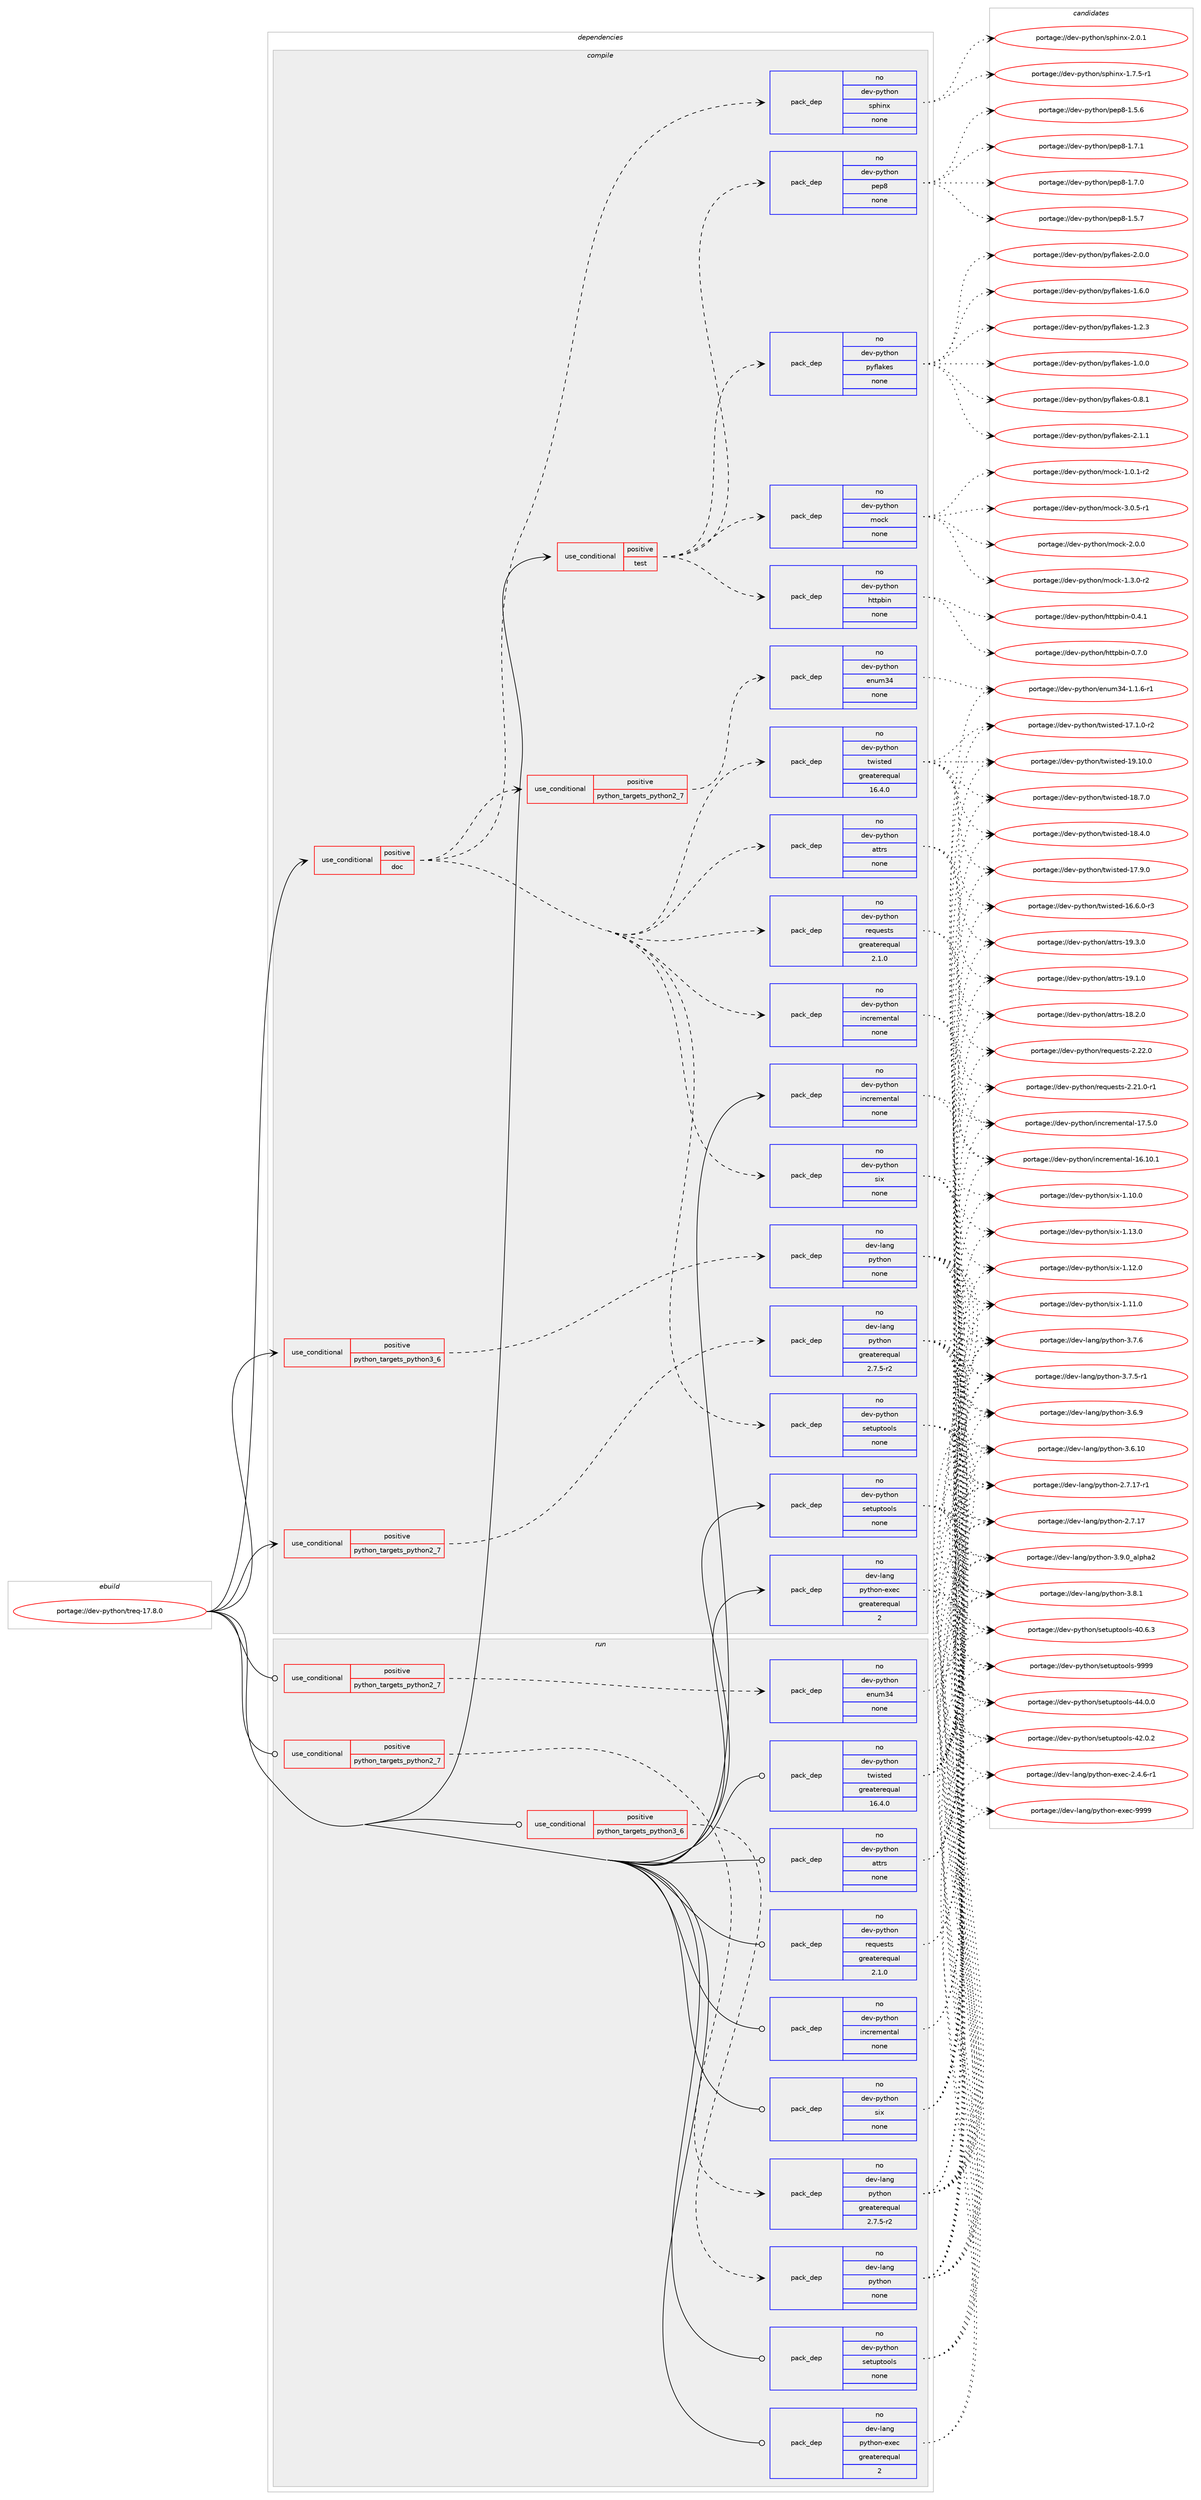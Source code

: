 digraph prolog {

# *************
# Graph options
# *************

newrank=true;
concentrate=true;
compound=true;
graph [rankdir=LR,fontname=Helvetica,fontsize=10,ranksep=1.5];#, ranksep=2.5, nodesep=0.2];
edge  [arrowhead=vee];
node  [fontname=Helvetica,fontsize=10];

# **********
# The ebuild
# **********

subgraph cluster_leftcol {
color=gray;
label=<<i>ebuild</i>>;
id [label="portage://dev-python/treq-17.8.0", color=red, width=4, href="../dev-python/treq-17.8.0.svg"];
}

# ****************
# The dependencies
# ****************

subgraph cluster_midcol {
color=gray;
label=<<i>dependencies</i>>;
subgraph cluster_compile {
fillcolor="#eeeeee";
style=filled;
label=<<i>compile</i>>;
subgraph cond104541 {
dependency421195 [label=<<TABLE BORDER="0" CELLBORDER="1" CELLSPACING="0" CELLPADDING="4"><TR><TD ROWSPAN="3" CELLPADDING="10">use_conditional</TD></TR><TR><TD>positive</TD></TR><TR><TD>doc</TD></TR></TABLE>>, shape=none, color=red];
subgraph pack311757 {
dependency421196 [label=<<TABLE BORDER="0" CELLBORDER="1" CELLSPACING="0" CELLPADDING="4" WIDTH="220"><TR><TD ROWSPAN="6" CELLPADDING="30">pack_dep</TD></TR><TR><TD WIDTH="110">no</TD></TR><TR><TD>dev-python</TD></TR><TR><TD>sphinx</TD></TR><TR><TD>none</TD></TR><TR><TD></TD></TR></TABLE>>, shape=none, color=blue];
}
dependency421195:e -> dependency421196:w [weight=20,style="dashed",arrowhead="vee"];
subgraph pack311758 {
dependency421197 [label=<<TABLE BORDER="0" CELLBORDER="1" CELLSPACING="0" CELLPADDING="4" WIDTH="220"><TR><TD ROWSPAN="6" CELLPADDING="30">pack_dep</TD></TR><TR><TD WIDTH="110">no</TD></TR><TR><TD>dev-python</TD></TR><TR><TD>setuptools</TD></TR><TR><TD>none</TD></TR><TR><TD></TD></TR></TABLE>>, shape=none, color=blue];
}
dependency421195:e -> dependency421197:w [weight=20,style="dashed",arrowhead="vee"];
subgraph pack311759 {
dependency421198 [label=<<TABLE BORDER="0" CELLBORDER="1" CELLSPACING="0" CELLPADDING="4" WIDTH="220"><TR><TD ROWSPAN="6" CELLPADDING="30">pack_dep</TD></TR><TR><TD WIDTH="110">no</TD></TR><TR><TD>dev-python</TD></TR><TR><TD>incremental</TD></TR><TR><TD>none</TD></TR><TR><TD></TD></TR></TABLE>>, shape=none, color=blue];
}
dependency421195:e -> dependency421198:w [weight=20,style="dashed",arrowhead="vee"];
subgraph cond104542 {
dependency421199 [label=<<TABLE BORDER="0" CELLBORDER="1" CELLSPACING="0" CELLPADDING="4"><TR><TD ROWSPAN="3" CELLPADDING="10">use_conditional</TD></TR><TR><TD>positive</TD></TR><TR><TD>python_targets_python2_7</TD></TR></TABLE>>, shape=none, color=red];
subgraph pack311760 {
dependency421200 [label=<<TABLE BORDER="0" CELLBORDER="1" CELLSPACING="0" CELLPADDING="4" WIDTH="220"><TR><TD ROWSPAN="6" CELLPADDING="30">pack_dep</TD></TR><TR><TD WIDTH="110">no</TD></TR><TR><TD>dev-python</TD></TR><TR><TD>enum34</TD></TR><TR><TD>none</TD></TR><TR><TD></TD></TR></TABLE>>, shape=none, color=blue];
}
dependency421199:e -> dependency421200:w [weight=20,style="dashed",arrowhead="vee"];
}
dependency421195:e -> dependency421199:w [weight=20,style="dashed",arrowhead="vee"];
subgraph pack311761 {
dependency421201 [label=<<TABLE BORDER="0" CELLBORDER="1" CELLSPACING="0" CELLPADDING="4" WIDTH="220"><TR><TD ROWSPAN="6" CELLPADDING="30">pack_dep</TD></TR><TR><TD WIDTH="110">no</TD></TR><TR><TD>dev-python</TD></TR><TR><TD>six</TD></TR><TR><TD>none</TD></TR><TR><TD></TD></TR></TABLE>>, shape=none, color=blue];
}
dependency421195:e -> dependency421201:w [weight=20,style="dashed",arrowhead="vee"];
subgraph pack311762 {
dependency421202 [label=<<TABLE BORDER="0" CELLBORDER="1" CELLSPACING="0" CELLPADDING="4" WIDTH="220"><TR><TD ROWSPAN="6" CELLPADDING="30">pack_dep</TD></TR><TR><TD WIDTH="110">no</TD></TR><TR><TD>dev-python</TD></TR><TR><TD>twisted</TD></TR><TR><TD>greaterequal</TD></TR><TR><TD>16.4.0</TD></TR></TABLE>>, shape=none, color=blue];
}
dependency421195:e -> dependency421202:w [weight=20,style="dashed",arrowhead="vee"];
subgraph pack311763 {
dependency421203 [label=<<TABLE BORDER="0" CELLBORDER="1" CELLSPACING="0" CELLPADDING="4" WIDTH="220"><TR><TD ROWSPAN="6" CELLPADDING="30">pack_dep</TD></TR><TR><TD WIDTH="110">no</TD></TR><TR><TD>dev-python</TD></TR><TR><TD>requests</TD></TR><TR><TD>greaterequal</TD></TR><TR><TD>2.1.0</TD></TR></TABLE>>, shape=none, color=blue];
}
dependency421195:e -> dependency421203:w [weight=20,style="dashed",arrowhead="vee"];
subgraph pack311764 {
dependency421204 [label=<<TABLE BORDER="0" CELLBORDER="1" CELLSPACING="0" CELLPADDING="4" WIDTH="220"><TR><TD ROWSPAN="6" CELLPADDING="30">pack_dep</TD></TR><TR><TD WIDTH="110">no</TD></TR><TR><TD>dev-python</TD></TR><TR><TD>attrs</TD></TR><TR><TD>none</TD></TR><TR><TD></TD></TR></TABLE>>, shape=none, color=blue];
}
dependency421195:e -> dependency421204:w [weight=20,style="dashed",arrowhead="vee"];
}
id:e -> dependency421195:w [weight=20,style="solid",arrowhead="vee"];
subgraph cond104543 {
dependency421205 [label=<<TABLE BORDER="0" CELLBORDER="1" CELLSPACING="0" CELLPADDING="4"><TR><TD ROWSPAN="3" CELLPADDING="10">use_conditional</TD></TR><TR><TD>positive</TD></TR><TR><TD>python_targets_python2_7</TD></TR></TABLE>>, shape=none, color=red];
subgraph pack311765 {
dependency421206 [label=<<TABLE BORDER="0" CELLBORDER="1" CELLSPACING="0" CELLPADDING="4" WIDTH="220"><TR><TD ROWSPAN="6" CELLPADDING="30">pack_dep</TD></TR><TR><TD WIDTH="110">no</TD></TR><TR><TD>dev-lang</TD></TR><TR><TD>python</TD></TR><TR><TD>greaterequal</TD></TR><TR><TD>2.7.5-r2</TD></TR></TABLE>>, shape=none, color=blue];
}
dependency421205:e -> dependency421206:w [weight=20,style="dashed",arrowhead="vee"];
}
id:e -> dependency421205:w [weight=20,style="solid",arrowhead="vee"];
subgraph cond104544 {
dependency421207 [label=<<TABLE BORDER="0" CELLBORDER="1" CELLSPACING="0" CELLPADDING="4"><TR><TD ROWSPAN="3" CELLPADDING="10">use_conditional</TD></TR><TR><TD>positive</TD></TR><TR><TD>python_targets_python3_6</TD></TR></TABLE>>, shape=none, color=red];
subgraph pack311766 {
dependency421208 [label=<<TABLE BORDER="0" CELLBORDER="1" CELLSPACING="0" CELLPADDING="4" WIDTH="220"><TR><TD ROWSPAN="6" CELLPADDING="30">pack_dep</TD></TR><TR><TD WIDTH="110">no</TD></TR><TR><TD>dev-lang</TD></TR><TR><TD>python</TD></TR><TR><TD>none</TD></TR><TR><TD></TD></TR></TABLE>>, shape=none, color=blue];
}
dependency421207:e -> dependency421208:w [weight=20,style="dashed",arrowhead="vee"];
}
id:e -> dependency421207:w [weight=20,style="solid",arrowhead="vee"];
subgraph cond104545 {
dependency421209 [label=<<TABLE BORDER="0" CELLBORDER="1" CELLSPACING="0" CELLPADDING="4"><TR><TD ROWSPAN="3" CELLPADDING="10">use_conditional</TD></TR><TR><TD>positive</TD></TR><TR><TD>test</TD></TR></TABLE>>, shape=none, color=red];
subgraph pack311767 {
dependency421210 [label=<<TABLE BORDER="0" CELLBORDER="1" CELLSPACING="0" CELLPADDING="4" WIDTH="220"><TR><TD ROWSPAN="6" CELLPADDING="30">pack_dep</TD></TR><TR><TD WIDTH="110">no</TD></TR><TR><TD>dev-python</TD></TR><TR><TD>mock</TD></TR><TR><TD>none</TD></TR><TR><TD></TD></TR></TABLE>>, shape=none, color=blue];
}
dependency421209:e -> dependency421210:w [weight=20,style="dashed",arrowhead="vee"];
subgraph pack311768 {
dependency421211 [label=<<TABLE BORDER="0" CELLBORDER="1" CELLSPACING="0" CELLPADDING="4" WIDTH="220"><TR><TD ROWSPAN="6" CELLPADDING="30">pack_dep</TD></TR><TR><TD WIDTH="110">no</TD></TR><TR><TD>dev-python</TD></TR><TR><TD>pyflakes</TD></TR><TR><TD>none</TD></TR><TR><TD></TD></TR></TABLE>>, shape=none, color=blue];
}
dependency421209:e -> dependency421211:w [weight=20,style="dashed",arrowhead="vee"];
subgraph pack311769 {
dependency421212 [label=<<TABLE BORDER="0" CELLBORDER="1" CELLSPACING="0" CELLPADDING="4" WIDTH="220"><TR><TD ROWSPAN="6" CELLPADDING="30">pack_dep</TD></TR><TR><TD WIDTH="110">no</TD></TR><TR><TD>dev-python</TD></TR><TR><TD>pep8</TD></TR><TR><TD>none</TD></TR><TR><TD></TD></TR></TABLE>>, shape=none, color=blue];
}
dependency421209:e -> dependency421212:w [weight=20,style="dashed",arrowhead="vee"];
subgraph pack311770 {
dependency421213 [label=<<TABLE BORDER="0" CELLBORDER="1" CELLSPACING="0" CELLPADDING="4" WIDTH="220"><TR><TD ROWSPAN="6" CELLPADDING="30">pack_dep</TD></TR><TR><TD WIDTH="110">no</TD></TR><TR><TD>dev-python</TD></TR><TR><TD>httpbin</TD></TR><TR><TD>none</TD></TR><TR><TD></TD></TR></TABLE>>, shape=none, color=blue];
}
dependency421209:e -> dependency421213:w [weight=20,style="dashed",arrowhead="vee"];
}
id:e -> dependency421209:w [weight=20,style="solid",arrowhead="vee"];
subgraph pack311771 {
dependency421214 [label=<<TABLE BORDER="0" CELLBORDER="1" CELLSPACING="0" CELLPADDING="4" WIDTH="220"><TR><TD ROWSPAN="6" CELLPADDING="30">pack_dep</TD></TR><TR><TD WIDTH="110">no</TD></TR><TR><TD>dev-lang</TD></TR><TR><TD>python-exec</TD></TR><TR><TD>greaterequal</TD></TR><TR><TD>2</TD></TR></TABLE>>, shape=none, color=blue];
}
id:e -> dependency421214:w [weight=20,style="solid",arrowhead="vee"];
subgraph pack311772 {
dependency421215 [label=<<TABLE BORDER="0" CELLBORDER="1" CELLSPACING="0" CELLPADDING="4" WIDTH="220"><TR><TD ROWSPAN="6" CELLPADDING="30">pack_dep</TD></TR><TR><TD WIDTH="110">no</TD></TR><TR><TD>dev-python</TD></TR><TR><TD>incremental</TD></TR><TR><TD>none</TD></TR><TR><TD></TD></TR></TABLE>>, shape=none, color=blue];
}
id:e -> dependency421215:w [weight=20,style="solid",arrowhead="vee"];
subgraph pack311773 {
dependency421216 [label=<<TABLE BORDER="0" CELLBORDER="1" CELLSPACING="0" CELLPADDING="4" WIDTH="220"><TR><TD ROWSPAN="6" CELLPADDING="30">pack_dep</TD></TR><TR><TD WIDTH="110">no</TD></TR><TR><TD>dev-python</TD></TR><TR><TD>setuptools</TD></TR><TR><TD>none</TD></TR><TR><TD></TD></TR></TABLE>>, shape=none, color=blue];
}
id:e -> dependency421216:w [weight=20,style="solid",arrowhead="vee"];
}
subgraph cluster_compileandrun {
fillcolor="#eeeeee";
style=filled;
label=<<i>compile and run</i>>;
}
subgraph cluster_run {
fillcolor="#eeeeee";
style=filled;
label=<<i>run</i>>;
subgraph cond104546 {
dependency421217 [label=<<TABLE BORDER="0" CELLBORDER="1" CELLSPACING="0" CELLPADDING="4"><TR><TD ROWSPAN="3" CELLPADDING="10">use_conditional</TD></TR><TR><TD>positive</TD></TR><TR><TD>python_targets_python2_7</TD></TR></TABLE>>, shape=none, color=red];
subgraph pack311774 {
dependency421218 [label=<<TABLE BORDER="0" CELLBORDER="1" CELLSPACING="0" CELLPADDING="4" WIDTH="220"><TR><TD ROWSPAN="6" CELLPADDING="30">pack_dep</TD></TR><TR><TD WIDTH="110">no</TD></TR><TR><TD>dev-lang</TD></TR><TR><TD>python</TD></TR><TR><TD>greaterequal</TD></TR><TR><TD>2.7.5-r2</TD></TR></TABLE>>, shape=none, color=blue];
}
dependency421217:e -> dependency421218:w [weight=20,style="dashed",arrowhead="vee"];
}
id:e -> dependency421217:w [weight=20,style="solid",arrowhead="odot"];
subgraph cond104547 {
dependency421219 [label=<<TABLE BORDER="0" CELLBORDER="1" CELLSPACING="0" CELLPADDING="4"><TR><TD ROWSPAN="3" CELLPADDING="10">use_conditional</TD></TR><TR><TD>positive</TD></TR><TR><TD>python_targets_python2_7</TD></TR></TABLE>>, shape=none, color=red];
subgraph pack311775 {
dependency421220 [label=<<TABLE BORDER="0" CELLBORDER="1" CELLSPACING="0" CELLPADDING="4" WIDTH="220"><TR><TD ROWSPAN="6" CELLPADDING="30">pack_dep</TD></TR><TR><TD WIDTH="110">no</TD></TR><TR><TD>dev-python</TD></TR><TR><TD>enum34</TD></TR><TR><TD>none</TD></TR><TR><TD></TD></TR></TABLE>>, shape=none, color=blue];
}
dependency421219:e -> dependency421220:w [weight=20,style="dashed",arrowhead="vee"];
}
id:e -> dependency421219:w [weight=20,style="solid",arrowhead="odot"];
subgraph cond104548 {
dependency421221 [label=<<TABLE BORDER="0" CELLBORDER="1" CELLSPACING="0" CELLPADDING="4"><TR><TD ROWSPAN="3" CELLPADDING="10">use_conditional</TD></TR><TR><TD>positive</TD></TR><TR><TD>python_targets_python3_6</TD></TR></TABLE>>, shape=none, color=red];
subgraph pack311776 {
dependency421222 [label=<<TABLE BORDER="0" CELLBORDER="1" CELLSPACING="0" CELLPADDING="4" WIDTH="220"><TR><TD ROWSPAN="6" CELLPADDING="30">pack_dep</TD></TR><TR><TD WIDTH="110">no</TD></TR><TR><TD>dev-lang</TD></TR><TR><TD>python</TD></TR><TR><TD>none</TD></TR><TR><TD></TD></TR></TABLE>>, shape=none, color=blue];
}
dependency421221:e -> dependency421222:w [weight=20,style="dashed",arrowhead="vee"];
}
id:e -> dependency421221:w [weight=20,style="solid",arrowhead="odot"];
subgraph pack311777 {
dependency421223 [label=<<TABLE BORDER="0" CELLBORDER="1" CELLSPACING="0" CELLPADDING="4" WIDTH="220"><TR><TD ROWSPAN="6" CELLPADDING="30">pack_dep</TD></TR><TR><TD WIDTH="110">no</TD></TR><TR><TD>dev-lang</TD></TR><TR><TD>python-exec</TD></TR><TR><TD>greaterequal</TD></TR><TR><TD>2</TD></TR></TABLE>>, shape=none, color=blue];
}
id:e -> dependency421223:w [weight=20,style="solid",arrowhead="odot"];
subgraph pack311778 {
dependency421224 [label=<<TABLE BORDER="0" CELLBORDER="1" CELLSPACING="0" CELLPADDING="4" WIDTH="220"><TR><TD ROWSPAN="6" CELLPADDING="30">pack_dep</TD></TR><TR><TD WIDTH="110">no</TD></TR><TR><TD>dev-python</TD></TR><TR><TD>attrs</TD></TR><TR><TD>none</TD></TR><TR><TD></TD></TR></TABLE>>, shape=none, color=blue];
}
id:e -> dependency421224:w [weight=20,style="solid",arrowhead="odot"];
subgraph pack311779 {
dependency421225 [label=<<TABLE BORDER="0" CELLBORDER="1" CELLSPACING="0" CELLPADDING="4" WIDTH="220"><TR><TD ROWSPAN="6" CELLPADDING="30">pack_dep</TD></TR><TR><TD WIDTH="110">no</TD></TR><TR><TD>dev-python</TD></TR><TR><TD>incremental</TD></TR><TR><TD>none</TD></TR><TR><TD></TD></TR></TABLE>>, shape=none, color=blue];
}
id:e -> dependency421225:w [weight=20,style="solid",arrowhead="odot"];
subgraph pack311780 {
dependency421226 [label=<<TABLE BORDER="0" CELLBORDER="1" CELLSPACING="0" CELLPADDING="4" WIDTH="220"><TR><TD ROWSPAN="6" CELLPADDING="30">pack_dep</TD></TR><TR><TD WIDTH="110">no</TD></TR><TR><TD>dev-python</TD></TR><TR><TD>requests</TD></TR><TR><TD>greaterequal</TD></TR><TR><TD>2.1.0</TD></TR></TABLE>>, shape=none, color=blue];
}
id:e -> dependency421226:w [weight=20,style="solid",arrowhead="odot"];
subgraph pack311781 {
dependency421227 [label=<<TABLE BORDER="0" CELLBORDER="1" CELLSPACING="0" CELLPADDING="4" WIDTH="220"><TR><TD ROWSPAN="6" CELLPADDING="30">pack_dep</TD></TR><TR><TD WIDTH="110">no</TD></TR><TR><TD>dev-python</TD></TR><TR><TD>setuptools</TD></TR><TR><TD>none</TD></TR><TR><TD></TD></TR></TABLE>>, shape=none, color=blue];
}
id:e -> dependency421227:w [weight=20,style="solid",arrowhead="odot"];
subgraph pack311782 {
dependency421228 [label=<<TABLE BORDER="0" CELLBORDER="1" CELLSPACING="0" CELLPADDING="4" WIDTH="220"><TR><TD ROWSPAN="6" CELLPADDING="30">pack_dep</TD></TR><TR><TD WIDTH="110">no</TD></TR><TR><TD>dev-python</TD></TR><TR><TD>six</TD></TR><TR><TD>none</TD></TR><TR><TD></TD></TR></TABLE>>, shape=none, color=blue];
}
id:e -> dependency421228:w [weight=20,style="solid",arrowhead="odot"];
subgraph pack311783 {
dependency421229 [label=<<TABLE BORDER="0" CELLBORDER="1" CELLSPACING="0" CELLPADDING="4" WIDTH="220"><TR><TD ROWSPAN="6" CELLPADDING="30">pack_dep</TD></TR><TR><TD WIDTH="110">no</TD></TR><TR><TD>dev-python</TD></TR><TR><TD>twisted</TD></TR><TR><TD>greaterequal</TD></TR><TR><TD>16.4.0</TD></TR></TABLE>>, shape=none, color=blue];
}
id:e -> dependency421229:w [weight=20,style="solid",arrowhead="odot"];
}
}

# **************
# The candidates
# **************

subgraph cluster_choices {
rank=same;
color=gray;
label=<<i>candidates</i>>;

subgraph choice311757 {
color=black;
nodesep=1;
choice1001011184511212111610411111047115112104105110120455046484649 [label="portage://dev-python/sphinx-2.0.1", color=red, width=4,href="../dev-python/sphinx-2.0.1.svg"];
choice10010111845112121116104111110471151121041051101204549465546534511449 [label="portage://dev-python/sphinx-1.7.5-r1", color=red, width=4,href="../dev-python/sphinx-1.7.5-r1.svg"];
dependency421196:e -> choice1001011184511212111610411111047115112104105110120455046484649:w [style=dotted,weight="100"];
dependency421196:e -> choice10010111845112121116104111110471151121041051101204549465546534511449:w [style=dotted,weight="100"];
}
subgraph choice311758 {
color=black;
nodesep=1;
choice10010111845112121116104111110471151011161171121161111111081154557575757 [label="portage://dev-python/setuptools-9999", color=red, width=4,href="../dev-python/setuptools-9999.svg"];
choice100101118451121211161041111104711510111611711211611111110811545525246484648 [label="portage://dev-python/setuptools-44.0.0", color=red, width=4,href="../dev-python/setuptools-44.0.0.svg"];
choice100101118451121211161041111104711510111611711211611111110811545525046484650 [label="portage://dev-python/setuptools-42.0.2", color=red, width=4,href="../dev-python/setuptools-42.0.2.svg"];
choice100101118451121211161041111104711510111611711211611111110811545524846544651 [label="portage://dev-python/setuptools-40.6.3", color=red, width=4,href="../dev-python/setuptools-40.6.3.svg"];
dependency421197:e -> choice10010111845112121116104111110471151011161171121161111111081154557575757:w [style=dotted,weight="100"];
dependency421197:e -> choice100101118451121211161041111104711510111611711211611111110811545525246484648:w [style=dotted,weight="100"];
dependency421197:e -> choice100101118451121211161041111104711510111611711211611111110811545525046484650:w [style=dotted,weight="100"];
dependency421197:e -> choice100101118451121211161041111104711510111611711211611111110811545524846544651:w [style=dotted,weight="100"];
}
subgraph choice311759 {
color=black;
nodesep=1;
choice1001011184511212111610411111047105110991141011091011101169710845495546534648 [label="portage://dev-python/incremental-17.5.0", color=red, width=4,href="../dev-python/incremental-17.5.0.svg"];
choice100101118451121211161041111104710511099114101109101110116971084549544649484649 [label="portage://dev-python/incremental-16.10.1", color=red, width=4,href="../dev-python/incremental-16.10.1.svg"];
dependency421198:e -> choice1001011184511212111610411111047105110991141011091011101169710845495546534648:w [style=dotted,weight="100"];
dependency421198:e -> choice100101118451121211161041111104710511099114101109101110116971084549544649484649:w [style=dotted,weight="100"];
}
subgraph choice311760 {
color=black;
nodesep=1;
choice100101118451121211161041111104710111011710951524549464946544511449 [label="portage://dev-python/enum34-1.1.6-r1", color=red, width=4,href="../dev-python/enum34-1.1.6-r1.svg"];
dependency421200:e -> choice100101118451121211161041111104710111011710951524549464946544511449:w [style=dotted,weight="100"];
}
subgraph choice311761 {
color=black;
nodesep=1;
choice100101118451121211161041111104711510512045494649514648 [label="portage://dev-python/six-1.13.0", color=red, width=4,href="../dev-python/six-1.13.0.svg"];
choice100101118451121211161041111104711510512045494649504648 [label="portage://dev-python/six-1.12.0", color=red, width=4,href="../dev-python/six-1.12.0.svg"];
choice100101118451121211161041111104711510512045494649494648 [label="portage://dev-python/six-1.11.0", color=red, width=4,href="../dev-python/six-1.11.0.svg"];
choice100101118451121211161041111104711510512045494649484648 [label="portage://dev-python/six-1.10.0", color=red, width=4,href="../dev-python/six-1.10.0.svg"];
dependency421201:e -> choice100101118451121211161041111104711510512045494649514648:w [style=dotted,weight="100"];
dependency421201:e -> choice100101118451121211161041111104711510512045494649504648:w [style=dotted,weight="100"];
dependency421201:e -> choice100101118451121211161041111104711510512045494649494648:w [style=dotted,weight="100"];
dependency421201:e -> choice100101118451121211161041111104711510512045494649484648:w [style=dotted,weight="100"];
}
subgraph choice311762 {
color=black;
nodesep=1;
choice10010111845112121116104111110471161191051151161011004549574649484648 [label="portage://dev-python/twisted-19.10.0", color=red, width=4,href="../dev-python/twisted-19.10.0.svg"];
choice100101118451121211161041111104711611910511511610110045495646554648 [label="portage://dev-python/twisted-18.7.0", color=red, width=4,href="../dev-python/twisted-18.7.0.svg"];
choice100101118451121211161041111104711611910511511610110045495646524648 [label="portage://dev-python/twisted-18.4.0", color=red, width=4,href="../dev-python/twisted-18.4.0.svg"];
choice100101118451121211161041111104711611910511511610110045495546574648 [label="portage://dev-python/twisted-17.9.0", color=red, width=4,href="../dev-python/twisted-17.9.0.svg"];
choice1001011184511212111610411111047116119105115116101100454955464946484511450 [label="portage://dev-python/twisted-17.1.0-r2", color=red, width=4,href="../dev-python/twisted-17.1.0-r2.svg"];
choice1001011184511212111610411111047116119105115116101100454954465446484511451 [label="portage://dev-python/twisted-16.6.0-r3", color=red, width=4,href="../dev-python/twisted-16.6.0-r3.svg"];
dependency421202:e -> choice10010111845112121116104111110471161191051151161011004549574649484648:w [style=dotted,weight="100"];
dependency421202:e -> choice100101118451121211161041111104711611910511511610110045495646554648:w [style=dotted,weight="100"];
dependency421202:e -> choice100101118451121211161041111104711611910511511610110045495646524648:w [style=dotted,weight="100"];
dependency421202:e -> choice100101118451121211161041111104711611910511511610110045495546574648:w [style=dotted,weight="100"];
dependency421202:e -> choice1001011184511212111610411111047116119105115116101100454955464946484511450:w [style=dotted,weight="100"];
dependency421202:e -> choice1001011184511212111610411111047116119105115116101100454954465446484511451:w [style=dotted,weight="100"];
}
subgraph choice311763 {
color=black;
nodesep=1;
choice100101118451121211161041111104711410111311710111511611545504650504648 [label="portage://dev-python/requests-2.22.0", color=red, width=4,href="../dev-python/requests-2.22.0.svg"];
choice1001011184511212111610411111047114101113117101115116115455046504946484511449 [label="portage://dev-python/requests-2.21.0-r1", color=red, width=4,href="../dev-python/requests-2.21.0-r1.svg"];
dependency421203:e -> choice100101118451121211161041111104711410111311710111511611545504650504648:w [style=dotted,weight="100"];
dependency421203:e -> choice1001011184511212111610411111047114101113117101115116115455046504946484511449:w [style=dotted,weight="100"];
}
subgraph choice311764 {
color=black;
nodesep=1;
choice10010111845112121116104111110479711611611411545495746514648 [label="portage://dev-python/attrs-19.3.0", color=red, width=4,href="../dev-python/attrs-19.3.0.svg"];
choice10010111845112121116104111110479711611611411545495746494648 [label="portage://dev-python/attrs-19.1.0", color=red, width=4,href="../dev-python/attrs-19.1.0.svg"];
choice10010111845112121116104111110479711611611411545495646504648 [label="portage://dev-python/attrs-18.2.0", color=red, width=4,href="../dev-python/attrs-18.2.0.svg"];
dependency421204:e -> choice10010111845112121116104111110479711611611411545495746514648:w [style=dotted,weight="100"];
dependency421204:e -> choice10010111845112121116104111110479711611611411545495746494648:w [style=dotted,weight="100"];
dependency421204:e -> choice10010111845112121116104111110479711611611411545495646504648:w [style=dotted,weight="100"];
}
subgraph choice311765 {
color=black;
nodesep=1;
choice10010111845108971101034711212111610411111045514657464895971081121049750 [label="portage://dev-lang/python-3.9.0_alpha2", color=red, width=4,href="../dev-lang/python-3.9.0_alpha2.svg"];
choice100101118451089711010347112121116104111110455146564649 [label="portage://dev-lang/python-3.8.1", color=red, width=4,href="../dev-lang/python-3.8.1.svg"];
choice100101118451089711010347112121116104111110455146554654 [label="portage://dev-lang/python-3.7.6", color=red, width=4,href="../dev-lang/python-3.7.6.svg"];
choice1001011184510897110103471121211161041111104551465546534511449 [label="portage://dev-lang/python-3.7.5-r1", color=red, width=4,href="../dev-lang/python-3.7.5-r1.svg"];
choice100101118451089711010347112121116104111110455146544657 [label="portage://dev-lang/python-3.6.9", color=red, width=4,href="../dev-lang/python-3.6.9.svg"];
choice10010111845108971101034711212111610411111045514654464948 [label="portage://dev-lang/python-3.6.10", color=red, width=4,href="../dev-lang/python-3.6.10.svg"];
choice100101118451089711010347112121116104111110455046554649554511449 [label="portage://dev-lang/python-2.7.17-r1", color=red, width=4,href="../dev-lang/python-2.7.17-r1.svg"];
choice10010111845108971101034711212111610411111045504655464955 [label="portage://dev-lang/python-2.7.17", color=red, width=4,href="../dev-lang/python-2.7.17.svg"];
dependency421206:e -> choice10010111845108971101034711212111610411111045514657464895971081121049750:w [style=dotted,weight="100"];
dependency421206:e -> choice100101118451089711010347112121116104111110455146564649:w [style=dotted,weight="100"];
dependency421206:e -> choice100101118451089711010347112121116104111110455146554654:w [style=dotted,weight="100"];
dependency421206:e -> choice1001011184510897110103471121211161041111104551465546534511449:w [style=dotted,weight="100"];
dependency421206:e -> choice100101118451089711010347112121116104111110455146544657:w [style=dotted,weight="100"];
dependency421206:e -> choice10010111845108971101034711212111610411111045514654464948:w [style=dotted,weight="100"];
dependency421206:e -> choice100101118451089711010347112121116104111110455046554649554511449:w [style=dotted,weight="100"];
dependency421206:e -> choice10010111845108971101034711212111610411111045504655464955:w [style=dotted,weight="100"];
}
subgraph choice311766 {
color=black;
nodesep=1;
choice10010111845108971101034711212111610411111045514657464895971081121049750 [label="portage://dev-lang/python-3.9.0_alpha2", color=red, width=4,href="../dev-lang/python-3.9.0_alpha2.svg"];
choice100101118451089711010347112121116104111110455146564649 [label="portage://dev-lang/python-3.8.1", color=red, width=4,href="../dev-lang/python-3.8.1.svg"];
choice100101118451089711010347112121116104111110455146554654 [label="portage://dev-lang/python-3.7.6", color=red, width=4,href="../dev-lang/python-3.7.6.svg"];
choice1001011184510897110103471121211161041111104551465546534511449 [label="portage://dev-lang/python-3.7.5-r1", color=red, width=4,href="../dev-lang/python-3.7.5-r1.svg"];
choice100101118451089711010347112121116104111110455146544657 [label="portage://dev-lang/python-3.6.9", color=red, width=4,href="../dev-lang/python-3.6.9.svg"];
choice10010111845108971101034711212111610411111045514654464948 [label="portage://dev-lang/python-3.6.10", color=red, width=4,href="../dev-lang/python-3.6.10.svg"];
choice100101118451089711010347112121116104111110455046554649554511449 [label="portage://dev-lang/python-2.7.17-r1", color=red, width=4,href="../dev-lang/python-2.7.17-r1.svg"];
choice10010111845108971101034711212111610411111045504655464955 [label="portage://dev-lang/python-2.7.17", color=red, width=4,href="../dev-lang/python-2.7.17.svg"];
dependency421208:e -> choice10010111845108971101034711212111610411111045514657464895971081121049750:w [style=dotted,weight="100"];
dependency421208:e -> choice100101118451089711010347112121116104111110455146564649:w [style=dotted,weight="100"];
dependency421208:e -> choice100101118451089711010347112121116104111110455146554654:w [style=dotted,weight="100"];
dependency421208:e -> choice1001011184510897110103471121211161041111104551465546534511449:w [style=dotted,weight="100"];
dependency421208:e -> choice100101118451089711010347112121116104111110455146544657:w [style=dotted,weight="100"];
dependency421208:e -> choice10010111845108971101034711212111610411111045514654464948:w [style=dotted,weight="100"];
dependency421208:e -> choice100101118451089711010347112121116104111110455046554649554511449:w [style=dotted,weight="100"];
dependency421208:e -> choice10010111845108971101034711212111610411111045504655464955:w [style=dotted,weight="100"];
}
subgraph choice311767 {
color=black;
nodesep=1;
choice1001011184511212111610411111047109111991074551464846534511449 [label="portage://dev-python/mock-3.0.5-r1", color=red, width=4,href="../dev-python/mock-3.0.5-r1.svg"];
choice100101118451121211161041111104710911199107455046484648 [label="portage://dev-python/mock-2.0.0", color=red, width=4,href="../dev-python/mock-2.0.0.svg"];
choice1001011184511212111610411111047109111991074549465146484511450 [label="portage://dev-python/mock-1.3.0-r2", color=red, width=4,href="../dev-python/mock-1.3.0-r2.svg"];
choice1001011184511212111610411111047109111991074549464846494511450 [label="portage://dev-python/mock-1.0.1-r2", color=red, width=4,href="../dev-python/mock-1.0.1-r2.svg"];
dependency421210:e -> choice1001011184511212111610411111047109111991074551464846534511449:w [style=dotted,weight="100"];
dependency421210:e -> choice100101118451121211161041111104710911199107455046484648:w [style=dotted,weight="100"];
dependency421210:e -> choice1001011184511212111610411111047109111991074549465146484511450:w [style=dotted,weight="100"];
dependency421210:e -> choice1001011184511212111610411111047109111991074549464846494511450:w [style=dotted,weight="100"];
}
subgraph choice311768 {
color=black;
nodesep=1;
choice100101118451121211161041111104711212110210897107101115455046494649 [label="portage://dev-python/pyflakes-2.1.1", color=red, width=4,href="../dev-python/pyflakes-2.1.1.svg"];
choice100101118451121211161041111104711212110210897107101115455046484648 [label="portage://dev-python/pyflakes-2.0.0", color=red, width=4,href="../dev-python/pyflakes-2.0.0.svg"];
choice100101118451121211161041111104711212110210897107101115454946544648 [label="portage://dev-python/pyflakes-1.6.0", color=red, width=4,href="../dev-python/pyflakes-1.6.0.svg"];
choice100101118451121211161041111104711212110210897107101115454946504651 [label="portage://dev-python/pyflakes-1.2.3", color=red, width=4,href="../dev-python/pyflakes-1.2.3.svg"];
choice100101118451121211161041111104711212110210897107101115454946484648 [label="portage://dev-python/pyflakes-1.0.0", color=red, width=4,href="../dev-python/pyflakes-1.0.0.svg"];
choice100101118451121211161041111104711212110210897107101115454846564649 [label="portage://dev-python/pyflakes-0.8.1", color=red, width=4,href="../dev-python/pyflakes-0.8.1.svg"];
dependency421211:e -> choice100101118451121211161041111104711212110210897107101115455046494649:w [style=dotted,weight="100"];
dependency421211:e -> choice100101118451121211161041111104711212110210897107101115455046484648:w [style=dotted,weight="100"];
dependency421211:e -> choice100101118451121211161041111104711212110210897107101115454946544648:w [style=dotted,weight="100"];
dependency421211:e -> choice100101118451121211161041111104711212110210897107101115454946504651:w [style=dotted,weight="100"];
dependency421211:e -> choice100101118451121211161041111104711212110210897107101115454946484648:w [style=dotted,weight="100"];
dependency421211:e -> choice100101118451121211161041111104711212110210897107101115454846564649:w [style=dotted,weight="100"];
}
subgraph choice311769 {
color=black;
nodesep=1;
choice100101118451121211161041111104711210111256454946554649 [label="portage://dev-python/pep8-1.7.1", color=red, width=4,href="../dev-python/pep8-1.7.1.svg"];
choice100101118451121211161041111104711210111256454946554648 [label="portage://dev-python/pep8-1.7.0", color=red, width=4,href="../dev-python/pep8-1.7.0.svg"];
choice100101118451121211161041111104711210111256454946534655 [label="portage://dev-python/pep8-1.5.7", color=red, width=4,href="../dev-python/pep8-1.5.7.svg"];
choice100101118451121211161041111104711210111256454946534654 [label="portage://dev-python/pep8-1.5.6", color=red, width=4,href="../dev-python/pep8-1.5.6.svg"];
dependency421212:e -> choice100101118451121211161041111104711210111256454946554649:w [style=dotted,weight="100"];
dependency421212:e -> choice100101118451121211161041111104711210111256454946554648:w [style=dotted,weight="100"];
dependency421212:e -> choice100101118451121211161041111104711210111256454946534655:w [style=dotted,weight="100"];
dependency421212:e -> choice100101118451121211161041111104711210111256454946534654:w [style=dotted,weight="100"];
}
subgraph choice311770 {
color=black;
nodesep=1;
choice100101118451121211161041111104710411611611298105110454846554648 [label="portage://dev-python/httpbin-0.7.0", color=red, width=4,href="../dev-python/httpbin-0.7.0.svg"];
choice100101118451121211161041111104710411611611298105110454846524649 [label="portage://dev-python/httpbin-0.4.1", color=red, width=4,href="../dev-python/httpbin-0.4.1.svg"];
dependency421213:e -> choice100101118451121211161041111104710411611611298105110454846554648:w [style=dotted,weight="100"];
dependency421213:e -> choice100101118451121211161041111104710411611611298105110454846524649:w [style=dotted,weight="100"];
}
subgraph choice311771 {
color=black;
nodesep=1;
choice10010111845108971101034711212111610411111045101120101994557575757 [label="portage://dev-lang/python-exec-9999", color=red, width=4,href="../dev-lang/python-exec-9999.svg"];
choice10010111845108971101034711212111610411111045101120101994550465246544511449 [label="portage://dev-lang/python-exec-2.4.6-r1", color=red, width=4,href="../dev-lang/python-exec-2.4.6-r1.svg"];
dependency421214:e -> choice10010111845108971101034711212111610411111045101120101994557575757:w [style=dotted,weight="100"];
dependency421214:e -> choice10010111845108971101034711212111610411111045101120101994550465246544511449:w [style=dotted,weight="100"];
}
subgraph choice311772 {
color=black;
nodesep=1;
choice1001011184511212111610411111047105110991141011091011101169710845495546534648 [label="portage://dev-python/incremental-17.5.0", color=red, width=4,href="../dev-python/incremental-17.5.0.svg"];
choice100101118451121211161041111104710511099114101109101110116971084549544649484649 [label="portage://dev-python/incremental-16.10.1", color=red, width=4,href="../dev-python/incremental-16.10.1.svg"];
dependency421215:e -> choice1001011184511212111610411111047105110991141011091011101169710845495546534648:w [style=dotted,weight="100"];
dependency421215:e -> choice100101118451121211161041111104710511099114101109101110116971084549544649484649:w [style=dotted,weight="100"];
}
subgraph choice311773 {
color=black;
nodesep=1;
choice10010111845112121116104111110471151011161171121161111111081154557575757 [label="portage://dev-python/setuptools-9999", color=red, width=4,href="../dev-python/setuptools-9999.svg"];
choice100101118451121211161041111104711510111611711211611111110811545525246484648 [label="portage://dev-python/setuptools-44.0.0", color=red, width=4,href="../dev-python/setuptools-44.0.0.svg"];
choice100101118451121211161041111104711510111611711211611111110811545525046484650 [label="portage://dev-python/setuptools-42.0.2", color=red, width=4,href="../dev-python/setuptools-42.0.2.svg"];
choice100101118451121211161041111104711510111611711211611111110811545524846544651 [label="portage://dev-python/setuptools-40.6.3", color=red, width=4,href="../dev-python/setuptools-40.6.3.svg"];
dependency421216:e -> choice10010111845112121116104111110471151011161171121161111111081154557575757:w [style=dotted,weight="100"];
dependency421216:e -> choice100101118451121211161041111104711510111611711211611111110811545525246484648:w [style=dotted,weight="100"];
dependency421216:e -> choice100101118451121211161041111104711510111611711211611111110811545525046484650:w [style=dotted,weight="100"];
dependency421216:e -> choice100101118451121211161041111104711510111611711211611111110811545524846544651:w [style=dotted,weight="100"];
}
subgraph choice311774 {
color=black;
nodesep=1;
choice10010111845108971101034711212111610411111045514657464895971081121049750 [label="portage://dev-lang/python-3.9.0_alpha2", color=red, width=4,href="../dev-lang/python-3.9.0_alpha2.svg"];
choice100101118451089711010347112121116104111110455146564649 [label="portage://dev-lang/python-3.8.1", color=red, width=4,href="../dev-lang/python-3.8.1.svg"];
choice100101118451089711010347112121116104111110455146554654 [label="portage://dev-lang/python-3.7.6", color=red, width=4,href="../dev-lang/python-3.7.6.svg"];
choice1001011184510897110103471121211161041111104551465546534511449 [label="portage://dev-lang/python-3.7.5-r1", color=red, width=4,href="../dev-lang/python-3.7.5-r1.svg"];
choice100101118451089711010347112121116104111110455146544657 [label="portage://dev-lang/python-3.6.9", color=red, width=4,href="../dev-lang/python-3.6.9.svg"];
choice10010111845108971101034711212111610411111045514654464948 [label="portage://dev-lang/python-3.6.10", color=red, width=4,href="../dev-lang/python-3.6.10.svg"];
choice100101118451089711010347112121116104111110455046554649554511449 [label="portage://dev-lang/python-2.7.17-r1", color=red, width=4,href="../dev-lang/python-2.7.17-r1.svg"];
choice10010111845108971101034711212111610411111045504655464955 [label="portage://dev-lang/python-2.7.17", color=red, width=4,href="../dev-lang/python-2.7.17.svg"];
dependency421218:e -> choice10010111845108971101034711212111610411111045514657464895971081121049750:w [style=dotted,weight="100"];
dependency421218:e -> choice100101118451089711010347112121116104111110455146564649:w [style=dotted,weight="100"];
dependency421218:e -> choice100101118451089711010347112121116104111110455146554654:w [style=dotted,weight="100"];
dependency421218:e -> choice1001011184510897110103471121211161041111104551465546534511449:w [style=dotted,weight="100"];
dependency421218:e -> choice100101118451089711010347112121116104111110455146544657:w [style=dotted,weight="100"];
dependency421218:e -> choice10010111845108971101034711212111610411111045514654464948:w [style=dotted,weight="100"];
dependency421218:e -> choice100101118451089711010347112121116104111110455046554649554511449:w [style=dotted,weight="100"];
dependency421218:e -> choice10010111845108971101034711212111610411111045504655464955:w [style=dotted,weight="100"];
}
subgraph choice311775 {
color=black;
nodesep=1;
choice100101118451121211161041111104710111011710951524549464946544511449 [label="portage://dev-python/enum34-1.1.6-r1", color=red, width=4,href="../dev-python/enum34-1.1.6-r1.svg"];
dependency421220:e -> choice100101118451121211161041111104710111011710951524549464946544511449:w [style=dotted,weight="100"];
}
subgraph choice311776 {
color=black;
nodesep=1;
choice10010111845108971101034711212111610411111045514657464895971081121049750 [label="portage://dev-lang/python-3.9.0_alpha2", color=red, width=4,href="../dev-lang/python-3.9.0_alpha2.svg"];
choice100101118451089711010347112121116104111110455146564649 [label="portage://dev-lang/python-3.8.1", color=red, width=4,href="../dev-lang/python-3.8.1.svg"];
choice100101118451089711010347112121116104111110455146554654 [label="portage://dev-lang/python-3.7.6", color=red, width=4,href="../dev-lang/python-3.7.6.svg"];
choice1001011184510897110103471121211161041111104551465546534511449 [label="portage://dev-lang/python-3.7.5-r1", color=red, width=4,href="../dev-lang/python-3.7.5-r1.svg"];
choice100101118451089711010347112121116104111110455146544657 [label="portage://dev-lang/python-3.6.9", color=red, width=4,href="../dev-lang/python-3.6.9.svg"];
choice10010111845108971101034711212111610411111045514654464948 [label="portage://dev-lang/python-3.6.10", color=red, width=4,href="../dev-lang/python-3.6.10.svg"];
choice100101118451089711010347112121116104111110455046554649554511449 [label="portage://dev-lang/python-2.7.17-r1", color=red, width=4,href="../dev-lang/python-2.7.17-r1.svg"];
choice10010111845108971101034711212111610411111045504655464955 [label="portage://dev-lang/python-2.7.17", color=red, width=4,href="../dev-lang/python-2.7.17.svg"];
dependency421222:e -> choice10010111845108971101034711212111610411111045514657464895971081121049750:w [style=dotted,weight="100"];
dependency421222:e -> choice100101118451089711010347112121116104111110455146564649:w [style=dotted,weight="100"];
dependency421222:e -> choice100101118451089711010347112121116104111110455146554654:w [style=dotted,weight="100"];
dependency421222:e -> choice1001011184510897110103471121211161041111104551465546534511449:w [style=dotted,weight="100"];
dependency421222:e -> choice100101118451089711010347112121116104111110455146544657:w [style=dotted,weight="100"];
dependency421222:e -> choice10010111845108971101034711212111610411111045514654464948:w [style=dotted,weight="100"];
dependency421222:e -> choice100101118451089711010347112121116104111110455046554649554511449:w [style=dotted,weight="100"];
dependency421222:e -> choice10010111845108971101034711212111610411111045504655464955:w [style=dotted,weight="100"];
}
subgraph choice311777 {
color=black;
nodesep=1;
choice10010111845108971101034711212111610411111045101120101994557575757 [label="portage://dev-lang/python-exec-9999", color=red, width=4,href="../dev-lang/python-exec-9999.svg"];
choice10010111845108971101034711212111610411111045101120101994550465246544511449 [label="portage://dev-lang/python-exec-2.4.6-r1", color=red, width=4,href="../dev-lang/python-exec-2.4.6-r1.svg"];
dependency421223:e -> choice10010111845108971101034711212111610411111045101120101994557575757:w [style=dotted,weight="100"];
dependency421223:e -> choice10010111845108971101034711212111610411111045101120101994550465246544511449:w [style=dotted,weight="100"];
}
subgraph choice311778 {
color=black;
nodesep=1;
choice10010111845112121116104111110479711611611411545495746514648 [label="portage://dev-python/attrs-19.3.0", color=red, width=4,href="../dev-python/attrs-19.3.0.svg"];
choice10010111845112121116104111110479711611611411545495746494648 [label="portage://dev-python/attrs-19.1.0", color=red, width=4,href="../dev-python/attrs-19.1.0.svg"];
choice10010111845112121116104111110479711611611411545495646504648 [label="portage://dev-python/attrs-18.2.0", color=red, width=4,href="../dev-python/attrs-18.2.0.svg"];
dependency421224:e -> choice10010111845112121116104111110479711611611411545495746514648:w [style=dotted,weight="100"];
dependency421224:e -> choice10010111845112121116104111110479711611611411545495746494648:w [style=dotted,weight="100"];
dependency421224:e -> choice10010111845112121116104111110479711611611411545495646504648:w [style=dotted,weight="100"];
}
subgraph choice311779 {
color=black;
nodesep=1;
choice1001011184511212111610411111047105110991141011091011101169710845495546534648 [label="portage://dev-python/incremental-17.5.0", color=red, width=4,href="../dev-python/incremental-17.5.0.svg"];
choice100101118451121211161041111104710511099114101109101110116971084549544649484649 [label="portage://dev-python/incremental-16.10.1", color=red, width=4,href="../dev-python/incremental-16.10.1.svg"];
dependency421225:e -> choice1001011184511212111610411111047105110991141011091011101169710845495546534648:w [style=dotted,weight="100"];
dependency421225:e -> choice100101118451121211161041111104710511099114101109101110116971084549544649484649:w [style=dotted,weight="100"];
}
subgraph choice311780 {
color=black;
nodesep=1;
choice100101118451121211161041111104711410111311710111511611545504650504648 [label="portage://dev-python/requests-2.22.0", color=red, width=4,href="../dev-python/requests-2.22.0.svg"];
choice1001011184511212111610411111047114101113117101115116115455046504946484511449 [label="portage://dev-python/requests-2.21.0-r1", color=red, width=4,href="../dev-python/requests-2.21.0-r1.svg"];
dependency421226:e -> choice100101118451121211161041111104711410111311710111511611545504650504648:w [style=dotted,weight="100"];
dependency421226:e -> choice1001011184511212111610411111047114101113117101115116115455046504946484511449:w [style=dotted,weight="100"];
}
subgraph choice311781 {
color=black;
nodesep=1;
choice10010111845112121116104111110471151011161171121161111111081154557575757 [label="portage://dev-python/setuptools-9999", color=red, width=4,href="../dev-python/setuptools-9999.svg"];
choice100101118451121211161041111104711510111611711211611111110811545525246484648 [label="portage://dev-python/setuptools-44.0.0", color=red, width=4,href="../dev-python/setuptools-44.0.0.svg"];
choice100101118451121211161041111104711510111611711211611111110811545525046484650 [label="portage://dev-python/setuptools-42.0.2", color=red, width=4,href="../dev-python/setuptools-42.0.2.svg"];
choice100101118451121211161041111104711510111611711211611111110811545524846544651 [label="portage://dev-python/setuptools-40.6.3", color=red, width=4,href="../dev-python/setuptools-40.6.3.svg"];
dependency421227:e -> choice10010111845112121116104111110471151011161171121161111111081154557575757:w [style=dotted,weight="100"];
dependency421227:e -> choice100101118451121211161041111104711510111611711211611111110811545525246484648:w [style=dotted,weight="100"];
dependency421227:e -> choice100101118451121211161041111104711510111611711211611111110811545525046484650:w [style=dotted,weight="100"];
dependency421227:e -> choice100101118451121211161041111104711510111611711211611111110811545524846544651:w [style=dotted,weight="100"];
}
subgraph choice311782 {
color=black;
nodesep=1;
choice100101118451121211161041111104711510512045494649514648 [label="portage://dev-python/six-1.13.0", color=red, width=4,href="../dev-python/six-1.13.0.svg"];
choice100101118451121211161041111104711510512045494649504648 [label="portage://dev-python/six-1.12.0", color=red, width=4,href="../dev-python/six-1.12.0.svg"];
choice100101118451121211161041111104711510512045494649494648 [label="portage://dev-python/six-1.11.0", color=red, width=4,href="../dev-python/six-1.11.0.svg"];
choice100101118451121211161041111104711510512045494649484648 [label="portage://dev-python/six-1.10.0", color=red, width=4,href="../dev-python/six-1.10.0.svg"];
dependency421228:e -> choice100101118451121211161041111104711510512045494649514648:w [style=dotted,weight="100"];
dependency421228:e -> choice100101118451121211161041111104711510512045494649504648:w [style=dotted,weight="100"];
dependency421228:e -> choice100101118451121211161041111104711510512045494649494648:w [style=dotted,weight="100"];
dependency421228:e -> choice100101118451121211161041111104711510512045494649484648:w [style=dotted,weight="100"];
}
subgraph choice311783 {
color=black;
nodesep=1;
choice10010111845112121116104111110471161191051151161011004549574649484648 [label="portage://dev-python/twisted-19.10.0", color=red, width=4,href="../dev-python/twisted-19.10.0.svg"];
choice100101118451121211161041111104711611910511511610110045495646554648 [label="portage://dev-python/twisted-18.7.0", color=red, width=4,href="../dev-python/twisted-18.7.0.svg"];
choice100101118451121211161041111104711611910511511610110045495646524648 [label="portage://dev-python/twisted-18.4.0", color=red, width=4,href="../dev-python/twisted-18.4.0.svg"];
choice100101118451121211161041111104711611910511511610110045495546574648 [label="portage://dev-python/twisted-17.9.0", color=red, width=4,href="../dev-python/twisted-17.9.0.svg"];
choice1001011184511212111610411111047116119105115116101100454955464946484511450 [label="portage://dev-python/twisted-17.1.0-r2", color=red, width=4,href="../dev-python/twisted-17.1.0-r2.svg"];
choice1001011184511212111610411111047116119105115116101100454954465446484511451 [label="portage://dev-python/twisted-16.6.0-r3", color=red, width=4,href="../dev-python/twisted-16.6.0-r3.svg"];
dependency421229:e -> choice10010111845112121116104111110471161191051151161011004549574649484648:w [style=dotted,weight="100"];
dependency421229:e -> choice100101118451121211161041111104711611910511511610110045495646554648:w [style=dotted,weight="100"];
dependency421229:e -> choice100101118451121211161041111104711611910511511610110045495646524648:w [style=dotted,weight="100"];
dependency421229:e -> choice100101118451121211161041111104711611910511511610110045495546574648:w [style=dotted,weight="100"];
dependency421229:e -> choice1001011184511212111610411111047116119105115116101100454955464946484511450:w [style=dotted,weight="100"];
dependency421229:e -> choice1001011184511212111610411111047116119105115116101100454954465446484511451:w [style=dotted,weight="100"];
}
}

}
